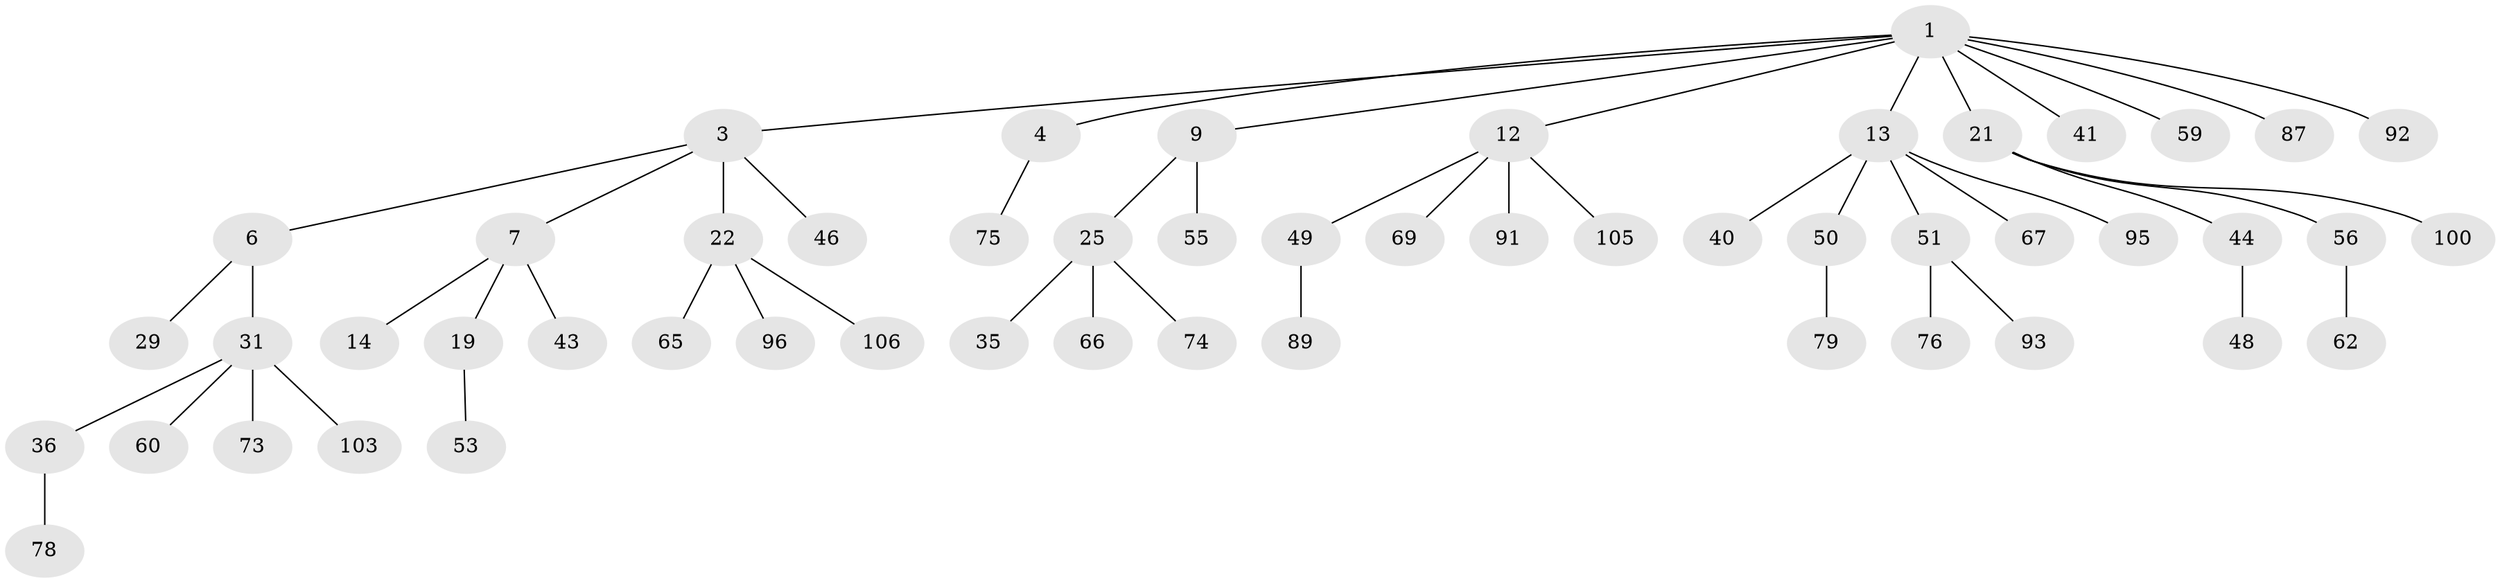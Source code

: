 // original degree distribution, {4: 0.12149532710280374, 5: 0.028037383177570093, 2: 0.22429906542056074, 6: 0.018691588785046728, 3: 0.09345794392523364, 1: 0.514018691588785}
// Generated by graph-tools (version 1.1) at 2025/15/03/09/25 04:15:21]
// undirected, 53 vertices, 52 edges
graph export_dot {
graph [start="1"]
  node [color=gray90,style=filled];
  1 [super="+2+5"];
  3;
  4;
  6 [super="+11"];
  7 [super="+10+101+15+104"];
  9 [super="+38+16"];
  12 [super="+20+99"];
  13 [super="+88+30+61+17"];
  14;
  19 [super="+28+42+71"];
  21 [super="+32+34"];
  22 [super="+24+97+64"];
  25 [super="+63+80"];
  29;
  31 [super="+39+37+45"];
  35;
  36 [super="+70"];
  40;
  41 [super="+54"];
  43 [super="+77"];
  44;
  46;
  48;
  49;
  50;
  51 [super="+72+52"];
  53;
  55;
  56;
  59;
  60;
  62;
  65;
  66;
  67 [super="+90"];
  69;
  73 [super="+81"];
  74 [super="+98"];
  75;
  76;
  78;
  79 [super="+85+86"];
  87;
  89;
  91;
  92;
  93;
  95;
  96;
  100;
  103;
  105;
  106;
  1 -- 13;
  1 -- 21;
  1 -- 3;
  1 -- 4;
  1 -- 9;
  1 -- 59;
  1 -- 87;
  1 -- 41;
  1 -- 12;
  1 -- 92;
  3 -- 6;
  3 -- 7;
  3 -- 22;
  3 -- 46;
  4 -- 75;
  6 -- 29;
  6 -- 31;
  7 -- 14;
  7 -- 19;
  7 -- 43;
  9 -- 55;
  9 -- 25;
  12 -- 91;
  12 -- 105;
  12 -- 69;
  12 -- 49;
  13 -- 51;
  13 -- 40;
  13 -- 50;
  13 -- 95;
  13 -- 67;
  19 -- 53;
  21 -- 56;
  21 -- 100;
  21 -- 44;
  22 -- 65;
  22 -- 106;
  22 -- 96;
  25 -- 35;
  25 -- 66;
  25 -- 74;
  31 -- 36;
  31 -- 103;
  31 -- 60;
  31 -- 73;
  36 -- 78;
  44 -- 48;
  49 -- 89;
  50 -- 79;
  51 -- 76;
  51 -- 93;
  56 -- 62;
}
